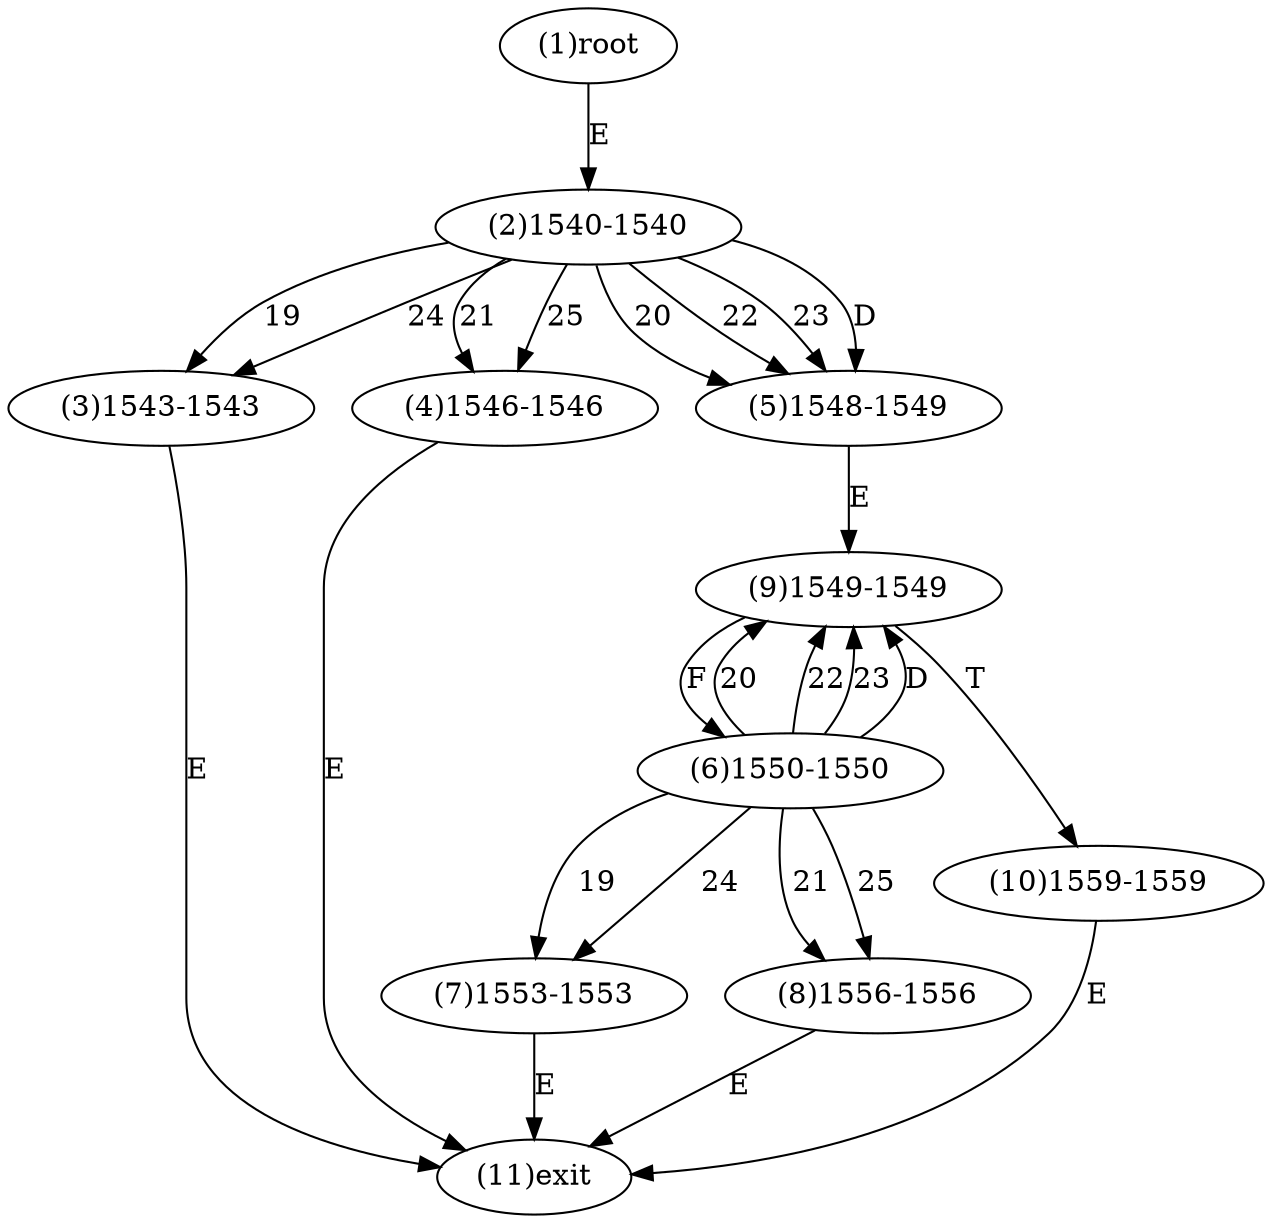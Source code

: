 digraph "" { 
1[ label="(1)root"];
2[ label="(2)1540-1540"];
3[ label="(3)1543-1543"];
4[ label="(4)1546-1546"];
5[ label="(5)1548-1549"];
6[ label="(6)1550-1550"];
7[ label="(7)1553-1553"];
8[ label="(8)1556-1556"];
9[ label="(9)1549-1549"];
10[ label="(10)1559-1559"];
11[ label="(11)exit"];
1->2[ label="E"];
2->3[ label="19"];
2->5[ label="20"];
2->4[ label="21"];
2->5[ label="22"];
2->5[ label="23"];
2->3[ label="24"];
2->4[ label="25"];
2->5[ label="D"];
3->11[ label="E"];
4->11[ label="E"];
5->9[ label="E"];
6->7[ label="19"];
6->9[ label="20"];
6->8[ label="21"];
6->9[ label="22"];
6->9[ label="23"];
6->7[ label="24"];
6->8[ label="25"];
6->9[ label="D"];
7->11[ label="E"];
8->11[ label="E"];
9->6[ label="F"];
9->10[ label="T"];
10->11[ label="E"];
}